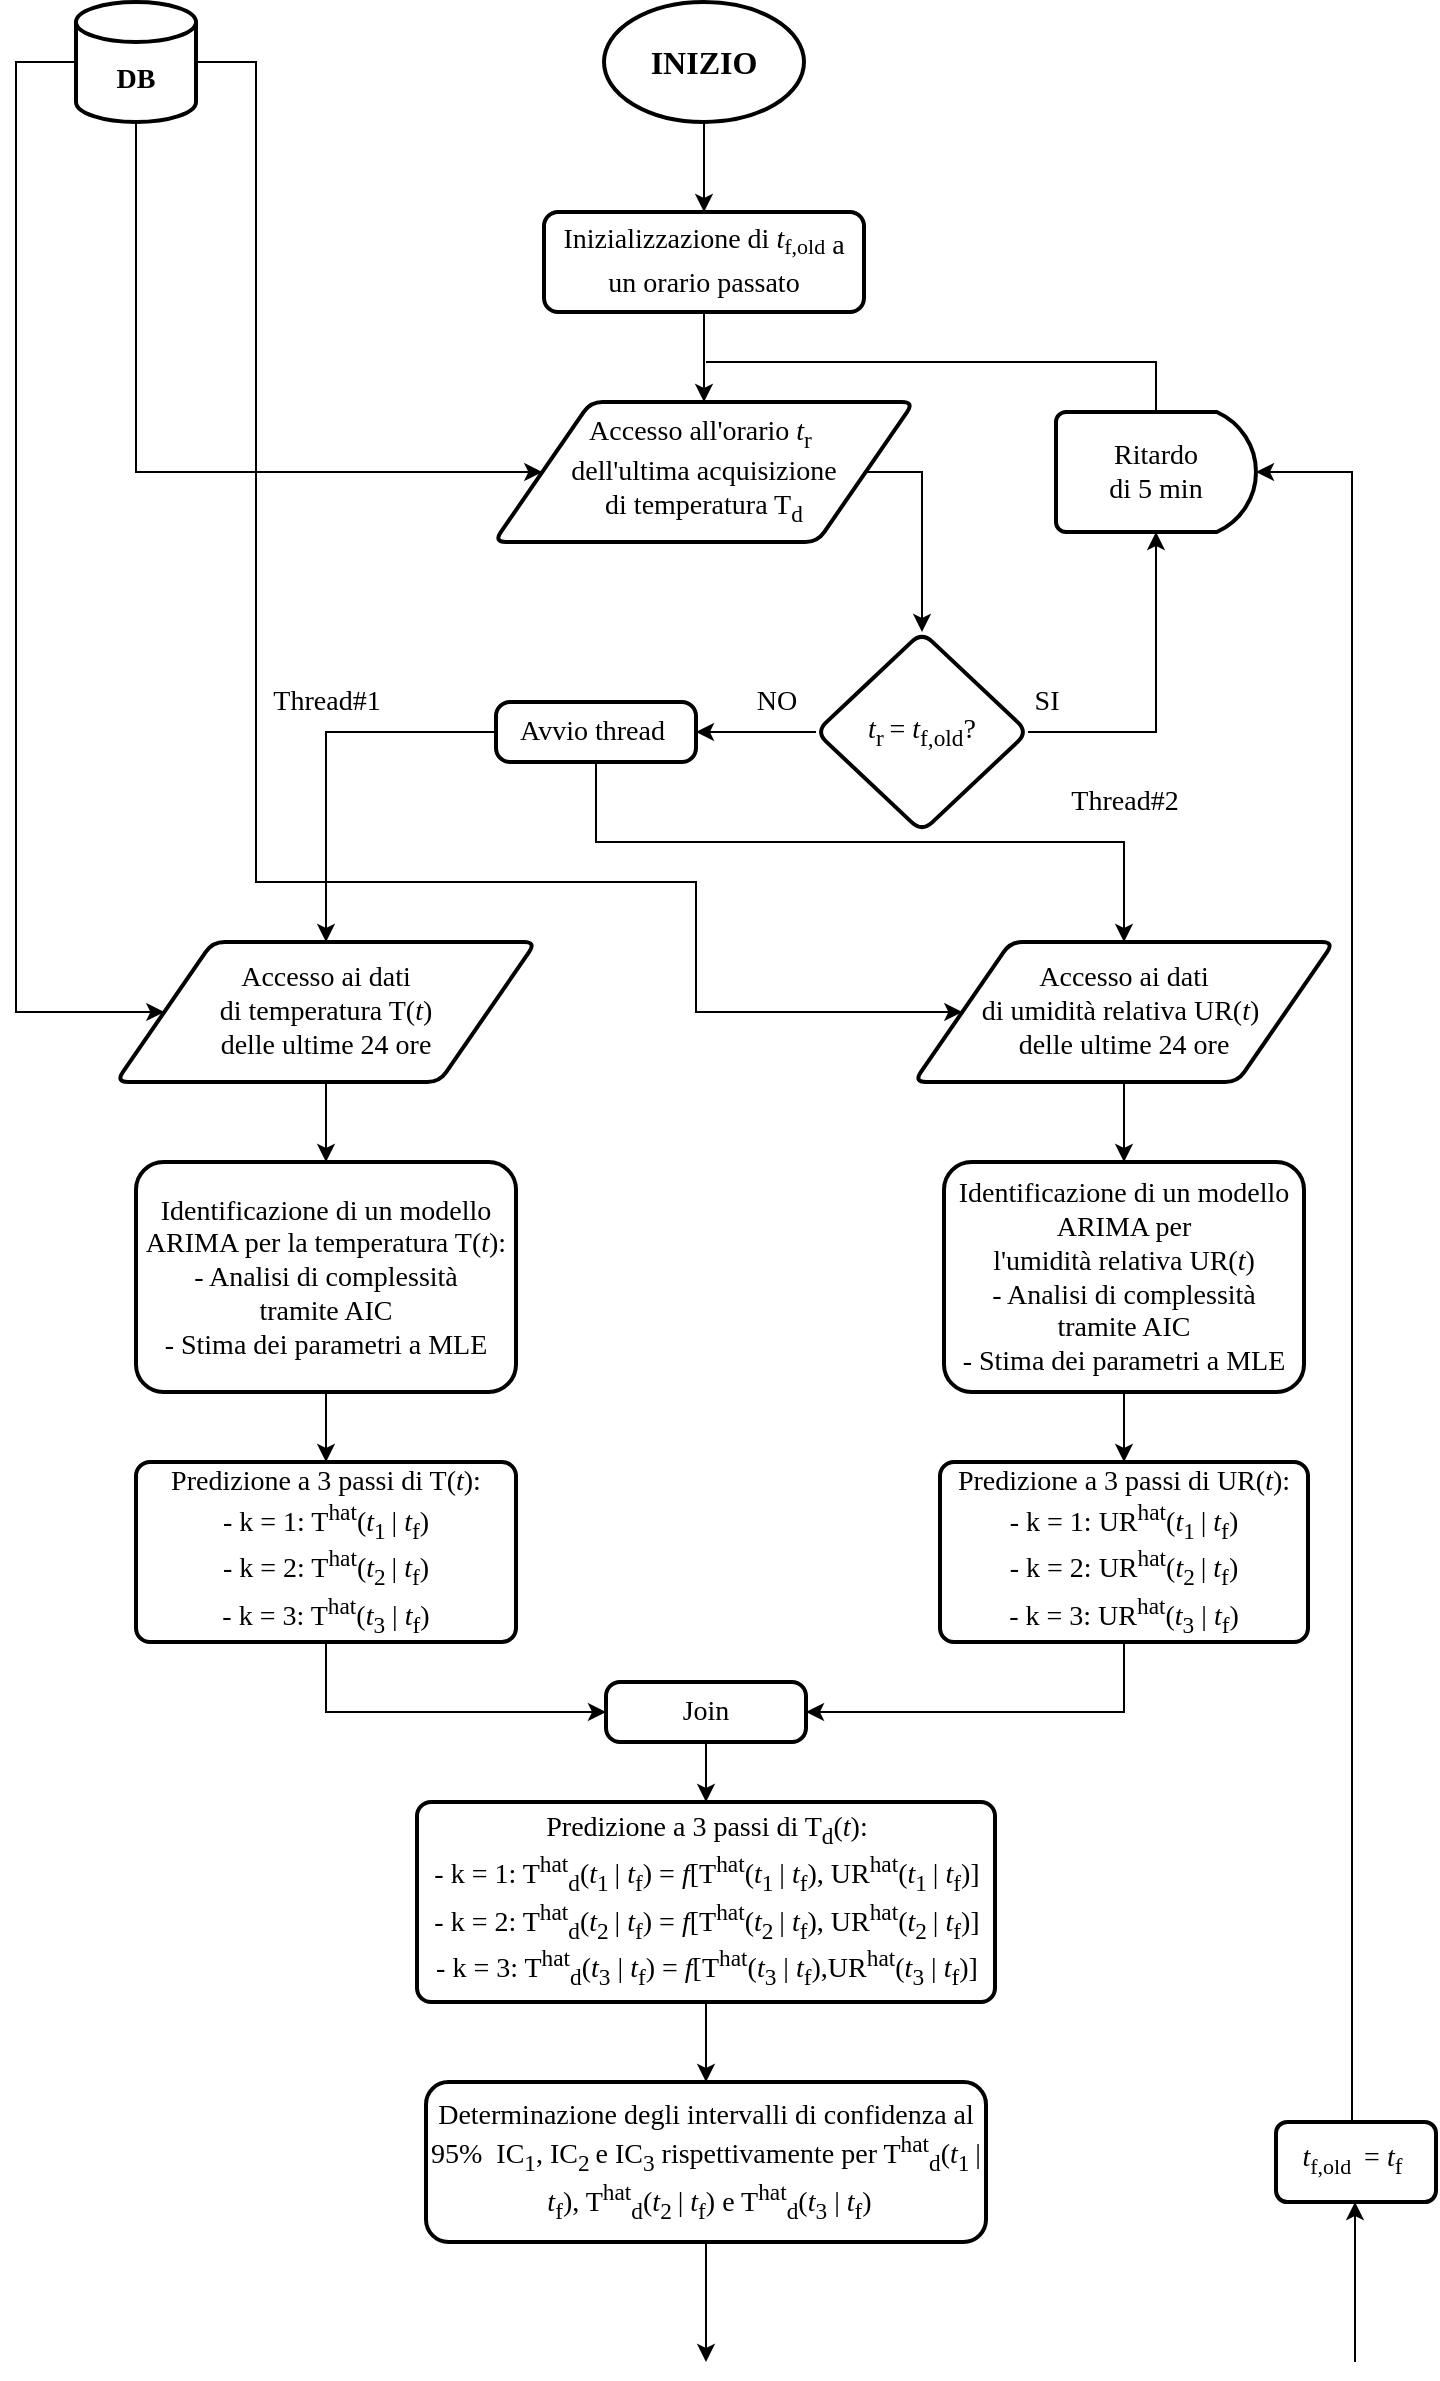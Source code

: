 <mxfile version="16.4.0" type="device"><diagram id="AX25VH4Grw-7aU0eWVtj" name="Pagina-1"><mxGraphModel dx="1038" dy="689" grid="1" gridSize="10" guides="1" tooltips="1" connect="1" arrows="1" fold="1" page="1" pageScale="1" pageWidth="827" pageHeight="1220" math="0" shadow="0"><root><object label="" id="0"><mxCell/></object><mxCell id="1" parent="0"/><mxCell id="yQ3ESEEtRfzQTkBVPHlE-183" value="" style="edgeStyle=orthogonalEdgeStyle;rounded=0;orthogonalLoop=1;jettySize=auto;html=1;fontFamily=Times New Roman;fontSize=12;entryX=0.5;entryY=0;entryDx=0;entryDy=0;" parent="1" source="jG8zx3wvEaKUzWZhJsLP-1" target="yQ3ESEEtRfzQTkBVPHlE-184" edge="1"><mxGeometry relative="1" as="geometry"><mxPoint x="415.04" y="110" as="targetPoint"/></mxGeometry></mxCell><mxCell id="jG8zx3wvEaKUzWZhJsLP-1" value="&lt;font face=&quot;Times New Roman&quot; size=&quot;3&quot;&gt;&lt;b&gt;INIZIO&lt;/b&gt;&lt;/font&gt;" style="strokeWidth=2;html=1;shape=mxgraph.flowchart.start_1;whiteSpace=wrap;" parent="1" vertex="1"><mxGeometry x="364" y="20" width="100" height="60" as="geometry"/></mxCell><mxCell id="yQ3ESEEtRfzQTkBVPHlE-11" style="edgeStyle=orthogonalEdgeStyle;rounded=0;orthogonalLoop=1;jettySize=auto;html=1;entryX=0;entryY=0.5;entryDx=0;entryDy=0;fontFamily=Times New Roman;fontSize=14;" parent="1" source="jG8zx3wvEaKUzWZhJsLP-2" target="yQ3ESEEtRfzQTkBVPHlE-9" edge="1"><mxGeometry relative="1" as="geometry"><Array as="points"><mxPoint x="130" y="255"/></Array></mxGeometry></mxCell><mxCell id="yQ3ESEEtRfzQTkBVPHlE-26" style="edgeStyle=orthogonalEdgeStyle;rounded=0;orthogonalLoop=1;jettySize=auto;html=1;entryX=0;entryY=0.5;entryDx=0;entryDy=0;fontFamily=Times New Roman;fontSize=14;" parent="1" source="jG8zx3wvEaKUzWZhJsLP-2" target="yQ3ESEEtRfzQTkBVPHlE-18" edge="1"><mxGeometry relative="1" as="geometry"><Array as="points"><mxPoint x="70" y="50"/><mxPoint x="70" y="525"/></Array></mxGeometry></mxCell><mxCell id="yQ3ESEEtRfzQTkBVPHlE-27" style="edgeStyle=orthogonalEdgeStyle;rounded=0;orthogonalLoop=1;jettySize=auto;html=1;exitX=1;exitY=0.5;exitDx=0;exitDy=0;exitPerimeter=0;entryX=0;entryY=0.5;entryDx=0;entryDy=0;fontFamily=Times New Roman;fontSize=14;" parent="1" source="jG8zx3wvEaKUzWZhJsLP-2" target="yQ3ESEEtRfzQTkBVPHlE-19" edge="1"><mxGeometry relative="1" as="geometry"><Array as="points"><mxPoint x="190" y="50"/><mxPoint x="190" y="460"/><mxPoint x="410" y="460"/><mxPoint x="410" y="525"/></Array></mxGeometry></mxCell><mxCell id="jG8zx3wvEaKUzWZhJsLP-2" value="&lt;br&gt;&lt;b&gt;DB&lt;/b&gt;" style="strokeWidth=2;html=1;shape=mxgraph.flowchart.database;whiteSpace=wrap;fontFamily=Times New Roman;fontSize=14;" parent="1" vertex="1"><mxGeometry x="100" y="20" width="60" height="60" as="geometry"/></mxCell><mxCell id="yQ3ESEEtRfzQTkBVPHlE-14" style="edgeStyle=orthogonalEdgeStyle;rounded=0;orthogonalLoop=1;jettySize=auto;html=1;entryX=0.5;entryY=1;entryDx=0;entryDy=0;entryPerimeter=0;fontFamily=Times New Roman;fontSize=14;" parent="1" source="yQ3ESEEtRfzQTkBVPHlE-7" target="yQ3ESEEtRfzQTkBVPHlE-13" edge="1"><mxGeometry relative="1" as="geometry"/></mxCell><mxCell id="yQ3ESEEtRfzQTkBVPHlE-77" style="edgeStyle=orthogonalEdgeStyle;rounded=0;orthogonalLoop=1;jettySize=auto;html=1;entryX=1;entryY=0.5;entryDx=0;entryDy=0;fontFamily=Times New Roman;fontSize=14;" parent="1" source="yQ3ESEEtRfzQTkBVPHlE-7" target="yQ3ESEEtRfzQTkBVPHlE-72" edge="1"><mxGeometry relative="1" as="geometry"/></mxCell><mxCell id="yQ3ESEEtRfzQTkBVPHlE-7" value="&lt;font style=&quot;font-size: 14px&quot;&gt;&lt;i style=&quot;font-family: &amp;#34;times new roman&amp;#34;&quot;&gt;t&lt;/i&gt;&lt;sub style=&quot;font-family: &amp;#34;times new roman&amp;#34;&quot;&gt;r &lt;/sub&gt;&lt;span style=&quot;font-family: &amp;#34;times new roman&amp;#34;&quot;&gt;= &lt;i&gt;t&lt;/i&gt;&lt;sub&gt;f&lt;/sub&gt;&lt;sub&gt;,old&lt;/sub&gt;?&lt;/span&gt;&lt;/font&gt;" style="rhombus;whiteSpace=wrap;html=1;rounded=1;arcSize=14;strokeWidth=2;" parent="1" vertex="1"><mxGeometry x="470" y="335" width="106" height="100" as="geometry"/></mxCell><mxCell id="yQ3ESEEtRfzQTkBVPHlE-74" style="edgeStyle=orthogonalEdgeStyle;rounded=0;orthogonalLoop=1;jettySize=auto;html=1;exitX=1;exitY=0.5;exitDx=0;exitDy=0;entryX=0.5;entryY=0;entryDx=0;entryDy=0;fontFamily=Times New Roman;fontSize=14;" parent="1" source="yQ3ESEEtRfzQTkBVPHlE-9" target="yQ3ESEEtRfzQTkBVPHlE-7" edge="1"><mxGeometry relative="1" as="geometry"><Array as="points"><mxPoint x="523" y="255"/></Array></mxGeometry></mxCell><mxCell id="yQ3ESEEtRfzQTkBVPHlE-9" value="&lt;span&gt;Accesso all'orario&amp;nbsp;&lt;/span&gt;&lt;i&gt;t&lt;/i&gt;&lt;sub&gt;r&lt;/sub&gt;&lt;span&gt;&amp;nbsp;&lt;br&gt;dell'ultima acquisizione &lt;br&gt;di temperatura T&lt;/span&gt;&lt;sub&gt;d&lt;/sub&gt;" style="shape=parallelogram;html=1;strokeWidth=2;perimeter=parallelogramPerimeter;whiteSpace=wrap;rounded=1;arcSize=12;size=0.23;fontFamily=Times New Roman;fontSize=14;" parent="1" vertex="1"><mxGeometry x="309" y="220" width="210" height="70" as="geometry"/></mxCell><mxCell id="yQ3ESEEtRfzQTkBVPHlE-13" value="Ritardo &lt;br&gt;di 5 min" style="strokeWidth=2;html=1;shape=mxgraph.flowchart.delay;whiteSpace=wrap;fontFamily=Times New Roman;fontSize=14;" parent="1" vertex="1"><mxGeometry x="590" y="225" width="100" height="60" as="geometry"/></mxCell><mxCell id="yQ3ESEEtRfzQTkBVPHlE-16" value="SI" style="text;html=1;align=center;verticalAlign=middle;resizable=0;points=[];autosize=1;strokeColor=none;fillColor=none;fontSize=14;fontFamily=Times New Roman;" parent="1" vertex="1"><mxGeometry x="570" y="360" width="30" height="20" as="geometry"/></mxCell><mxCell id="yQ3ESEEtRfzQTkBVPHlE-82" style="edgeStyle=orthogonalEdgeStyle;rounded=0;orthogonalLoop=1;jettySize=auto;html=1;fontFamily=Times New Roman;fontSize=14;entryX=0.5;entryY=0;entryDx=0;entryDy=0;" parent="1" source="yQ3ESEEtRfzQTkBVPHlE-18" target="yQ3ESEEtRfzQTkBVPHlE-29" edge="1"><mxGeometry relative="1" as="geometry"><mxPoint x="225" y="600" as="targetPoint"/></mxGeometry></mxCell><mxCell id="yQ3ESEEtRfzQTkBVPHlE-18" value="Accesso ai dati &lt;br&gt;di temperatura T(&lt;i&gt;t&lt;/i&gt;)&lt;br&gt;delle ultime 24 ore" style="shape=parallelogram;html=1;strokeWidth=2;perimeter=parallelogramPerimeter;whiteSpace=wrap;rounded=1;arcSize=12;size=0.23;fontFamily=Times New Roman;fontSize=14;" parent="1" vertex="1"><mxGeometry x="120" y="490" width="210" height="70" as="geometry"/></mxCell><mxCell id="yQ3ESEEtRfzQTkBVPHlE-49" style="edgeStyle=orthogonalEdgeStyle;rounded=0;orthogonalLoop=1;jettySize=auto;html=1;entryX=0.5;entryY=0;entryDx=0;entryDy=0;fontFamily=Times New Roman;fontSize=14;" parent="1" source="yQ3ESEEtRfzQTkBVPHlE-19" target="yQ3ESEEtRfzQTkBVPHlE-48" edge="1"><mxGeometry relative="1" as="geometry"/></mxCell><mxCell id="yQ3ESEEtRfzQTkBVPHlE-19" value="Accesso ai dati&lt;br&gt;di umidità relativa UR(&lt;i&gt;t&lt;/i&gt;)&amp;nbsp;&lt;br&gt;delle ultime 24 ore" style="shape=parallelogram;html=1;strokeWidth=2;perimeter=parallelogramPerimeter;whiteSpace=wrap;rounded=1;arcSize=12;size=0.23;fontFamily=Times New Roman;fontSize=14;" parent="1" vertex="1"><mxGeometry x="519" y="490" width="210" height="70" as="geometry"/></mxCell><mxCell id="yQ3ESEEtRfzQTkBVPHlE-24" value="Thread#1" style="text;html=1;align=center;verticalAlign=middle;resizable=0;points=[];autosize=1;strokeColor=none;fillColor=none;fontSize=14;fontFamily=Times New Roman;" parent="1" vertex="1"><mxGeometry x="190" y="360" width="70" height="20" as="geometry"/></mxCell><mxCell id="yQ3ESEEtRfzQTkBVPHlE-25" value="Thread#2" style="text;html=1;align=center;verticalAlign=middle;resizable=0;points=[];autosize=1;strokeColor=none;fillColor=none;fontSize=14;fontFamily=Times New Roman;" parent="1" vertex="1"><mxGeometry x="589" y="410" width="70" height="20" as="geometry"/></mxCell><mxCell id="yQ3ESEEtRfzQTkBVPHlE-28" value="NO" style="text;html=1;align=center;verticalAlign=middle;resizable=0;points=[];autosize=1;strokeColor=none;fillColor=none;fontSize=14;fontFamily=Times New Roman;" parent="1" vertex="1"><mxGeometry x="430" y="360" width="40" height="20" as="geometry"/></mxCell><mxCell id="yQ3ESEEtRfzQTkBVPHlE-83" style="edgeStyle=orthogonalEdgeStyle;rounded=0;orthogonalLoop=1;jettySize=auto;html=1;entryX=0.5;entryY=0;entryDx=0;entryDy=0;fontFamily=Times New Roman;fontSize=14;" parent="1" source="yQ3ESEEtRfzQTkBVPHlE-29" target="yQ3ESEEtRfzQTkBVPHlE-50" edge="1"><mxGeometry relative="1" as="geometry"/></mxCell><mxCell id="yQ3ESEEtRfzQTkBVPHlE-29" value="Identificazione di un modello ARIMA per la temperatura T(&lt;i&gt;t&lt;/i&gt;):&lt;br&gt;- Analisi di complessità &lt;br&gt;tramite AIC&lt;br&gt;- Stima dei parametri a MLE" style="whiteSpace=wrap;html=1;fontSize=14;fontFamily=Times New Roman;strokeWidth=2;rounded=1;arcSize=12;" parent="1" vertex="1"><mxGeometry x="130" y="600" width="190" height="115" as="geometry"/></mxCell><mxCell id="yQ3ESEEtRfzQTkBVPHlE-55" style="edgeStyle=orthogonalEdgeStyle;rounded=0;orthogonalLoop=1;jettySize=auto;html=1;entryX=0.5;entryY=0;entryDx=0;entryDy=0;fontFamily=Times New Roman;fontSize=14;" parent="1" source="yQ3ESEEtRfzQTkBVPHlE-48" target="yQ3ESEEtRfzQTkBVPHlE-53" edge="1"><mxGeometry relative="1" as="geometry"/></mxCell><mxCell id="yQ3ESEEtRfzQTkBVPHlE-48" value="Identificazione di un modello ARIMA per &lt;br&gt;l'umidità relativa UR(&lt;i&gt;t&lt;/i&gt;)&lt;br&gt;- Analisi di complessità &lt;br&gt;tramite AIC&lt;br&gt;- Stima dei parametri a MLE" style="whiteSpace=wrap;html=1;fontSize=14;fontFamily=Times New Roman;strokeWidth=2;rounded=1;arcSize=12;" parent="1" vertex="1"><mxGeometry x="534" y="600" width="180" height="115" as="geometry"/></mxCell><mxCell id="yQ3ESEEtRfzQTkBVPHlE-84" style="edgeStyle=orthogonalEdgeStyle;rounded=0;orthogonalLoop=1;jettySize=auto;html=1;entryX=0;entryY=0.5;entryDx=0;entryDy=0;fontFamily=Times New Roman;fontSize=14;" parent="1" source="yQ3ESEEtRfzQTkBVPHlE-50" target="yQ3ESEEtRfzQTkBVPHlE-59" edge="1"><mxGeometry relative="1" as="geometry"><Array as="points"><mxPoint x="225" y="875"/></Array></mxGeometry></mxCell><mxCell id="yQ3ESEEtRfzQTkBVPHlE-50" value="Predizione a 3 passi di T(&lt;i&gt;t&lt;/i&gt;):&lt;br&gt;- k = 1: T&lt;sup&gt;hat&lt;/sup&gt;(&lt;i&gt;t&lt;/i&gt;&lt;sub&gt;1&amp;nbsp;&lt;/sub&gt;|&amp;nbsp;&lt;i&gt;t&lt;/i&gt;&lt;sub&gt;f&lt;/sub&gt;)&lt;br&gt;- k = 2: T&lt;sup&gt;hat&lt;/sup&gt;(&lt;i&gt;t&lt;/i&gt;&lt;sub&gt;2&amp;nbsp;&lt;/sub&gt;|&amp;nbsp;&lt;i&gt;t&lt;/i&gt;&lt;sub&gt;f&lt;/sub&gt;)&lt;br&gt;- k = 3: T&lt;sup&gt;hat&lt;/sup&gt;(&lt;i&gt;t&lt;/i&gt;&lt;sub&gt;3&lt;/sub&gt;&amp;nbsp;| &lt;i&gt;t&lt;/i&gt;&lt;sub&gt;f&lt;/sub&gt;)" style="rounded=1;whiteSpace=wrap;html=1;absoluteArcSize=1;arcSize=14;strokeWidth=2;fontFamily=Times New Roman;fontSize=14;" parent="1" vertex="1"><mxGeometry x="130" y="750" width="190" height="90" as="geometry"/></mxCell><mxCell id="yQ3ESEEtRfzQTkBVPHlE-91" value="" style="edgeStyle=orthogonalEdgeStyle;rounded=0;orthogonalLoop=1;jettySize=auto;html=1;fontFamily=Times New Roman;fontSize=14;" parent="1" source="yQ3ESEEtRfzQTkBVPHlE-52" target="yQ3ESEEtRfzQTkBVPHlE-90" edge="1"><mxGeometry relative="1" as="geometry"/></mxCell><mxCell id="yQ3ESEEtRfzQTkBVPHlE-52" value="Predizione a 3 passi di T&lt;sub&gt;d&lt;/sub&gt;(&lt;i&gt;t&lt;/i&gt;):&lt;br&gt;- k = 1: T&lt;sup&gt;hat&lt;/sup&gt;&lt;sub&gt;d&lt;/sub&gt;(&lt;i&gt;t&lt;/i&gt;&lt;sub&gt;1&amp;nbsp;&lt;/sub&gt;|&amp;nbsp;&lt;i&gt;t&lt;/i&gt;&lt;sub&gt;f&lt;/sub&gt;) = &lt;i&gt;f&lt;/i&gt;[T&lt;sup&gt;hat&lt;/sup&gt;(&lt;i&gt;t&lt;/i&gt;&lt;sub&gt;1&amp;nbsp;&lt;/sub&gt;|&amp;nbsp;&lt;i&gt;t&lt;/i&gt;&lt;sub&gt;f&lt;/sub&gt;), UR&lt;sup&gt;hat&lt;/sup&gt;(&lt;i&gt;t&lt;/i&gt;&lt;sub&gt;1&amp;nbsp;&lt;/sub&gt;|&amp;nbsp;&lt;i&gt;t&lt;/i&gt;&lt;sub&gt;f&lt;/sub&gt;)]&lt;br&gt;- k = 2: T&lt;sup&gt;hat&lt;/sup&gt;&lt;sub&gt;d&lt;/sub&gt;(&lt;i&gt;t&lt;/i&gt;&lt;sub&gt;2&amp;nbsp;&lt;/sub&gt;|&amp;nbsp;&lt;i&gt;t&lt;/i&gt;&lt;sub&gt;f&lt;/sub&gt;) = &lt;i&gt;f&lt;/i&gt;[T&lt;sup&gt;hat&lt;/sup&gt;(&lt;i&gt;t&lt;/i&gt;&lt;sub&gt;2&amp;nbsp;&lt;/sub&gt;|&amp;nbsp;&lt;i&gt;t&lt;/i&gt;&lt;sub&gt;f&lt;/sub&gt;), UR&lt;sup&gt;hat&lt;/sup&gt;(&lt;i&gt;t&lt;/i&gt;&lt;sub&gt;2&amp;nbsp;&lt;/sub&gt;|&amp;nbsp;&lt;i&gt;t&lt;/i&gt;&lt;sub&gt;f&lt;/sub&gt;)]&lt;br&gt;- k = 3: T&lt;sup&gt;hat&lt;/sup&gt;&lt;sub&gt;d&lt;/sub&gt;(&lt;i&gt;t&lt;/i&gt;&lt;sub&gt;3&lt;/sub&gt;&amp;nbsp;| &lt;i&gt;t&lt;/i&gt;&lt;sub&gt;f&lt;/sub&gt;) = &lt;i&gt;f&lt;/i&gt;[T&lt;sup&gt;hat&lt;/sup&gt;(&lt;i&gt;t&lt;/i&gt;&lt;sub&gt;3&lt;/sub&gt;&amp;nbsp;|&amp;nbsp;&lt;i&gt;t&lt;/i&gt;&lt;sub&gt;f&lt;/sub&gt;),UR&lt;sup&gt;hat&lt;/sup&gt;(&lt;i&gt;t&lt;/i&gt;&lt;sub&gt;3&lt;/sub&gt;&amp;nbsp;|&amp;nbsp;&lt;i&gt;t&lt;/i&gt;&lt;sub&gt;f&lt;/sub&gt;)]" style="rounded=1;whiteSpace=wrap;html=1;absoluteArcSize=1;arcSize=14;strokeWidth=2;fontFamily=Times New Roman;fontSize=14;" parent="1" vertex="1"><mxGeometry x="270.5" y="920" width="289" height="100" as="geometry"/></mxCell><mxCell id="yQ3ESEEtRfzQTkBVPHlE-61" style="edgeStyle=orthogonalEdgeStyle;rounded=0;orthogonalLoop=1;jettySize=auto;html=1;entryX=1;entryY=0.5;entryDx=0;entryDy=0;fontFamily=Times New Roman;fontSize=14;" parent="1" source="yQ3ESEEtRfzQTkBVPHlE-53" target="yQ3ESEEtRfzQTkBVPHlE-59" edge="1"><mxGeometry relative="1" as="geometry"><Array as="points"><mxPoint x="624" y="875"/></Array></mxGeometry></mxCell><mxCell id="yQ3ESEEtRfzQTkBVPHlE-53" value="Predizione a 3 passi di UR(&lt;i&gt;t&lt;/i&gt;):&lt;br&gt;- k = 1: UR&lt;sup&gt;hat&lt;/sup&gt;(&lt;i&gt;t&lt;/i&gt;&lt;sub&gt;1&amp;nbsp;&lt;/sub&gt;|&amp;nbsp;&lt;i&gt;t&lt;/i&gt;&lt;sub&gt;f&lt;/sub&gt;)&lt;br&gt;- k = 2: UR&lt;sup&gt;hat&lt;/sup&gt;(&lt;i&gt;t&lt;/i&gt;&lt;sub&gt;2&amp;nbsp;&lt;/sub&gt;|&amp;nbsp;&lt;i&gt;t&lt;/i&gt;&lt;sub&gt;f&lt;/sub&gt;)&lt;br&gt;- k = 3: UR&lt;sup&gt;hat&lt;/sup&gt;(&lt;i&gt;t&lt;/i&gt;&lt;sub&gt;3&lt;/sub&gt;&amp;nbsp;| &lt;i&gt;t&lt;/i&gt;&lt;sub&gt;f&lt;/sub&gt;)" style="rounded=1;whiteSpace=wrap;html=1;absoluteArcSize=1;arcSize=14;strokeWidth=2;fontFamily=Times New Roman;fontSize=14;" parent="1" vertex="1"><mxGeometry x="532" y="750" width="184" height="90" as="geometry"/></mxCell><mxCell id="yQ3ESEEtRfzQTkBVPHlE-85" style="edgeStyle=orthogonalEdgeStyle;rounded=0;orthogonalLoop=1;jettySize=auto;html=1;entryX=0.5;entryY=0;entryDx=0;entryDy=0;fontFamily=Times New Roman;fontSize=14;" parent="1" source="yQ3ESEEtRfzQTkBVPHlE-59" target="yQ3ESEEtRfzQTkBVPHlE-52" edge="1"><mxGeometry relative="1" as="geometry"/></mxCell><mxCell id="yQ3ESEEtRfzQTkBVPHlE-59" value="Join" style="rounded=1;whiteSpace=wrap;html=1;absoluteArcSize=1;arcSize=14;strokeWidth=2;fontFamily=Times New Roman;fontSize=14;" parent="1" vertex="1"><mxGeometry x="365" y="860" width="100" height="30" as="geometry"/></mxCell><mxCell id="yQ3ESEEtRfzQTkBVPHlE-75" style="edgeStyle=orthogonalEdgeStyle;rounded=0;orthogonalLoop=1;jettySize=auto;html=1;fontFamily=Times New Roman;fontSize=14;" parent="1" source="yQ3ESEEtRfzQTkBVPHlE-72" target="yQ3ESEEtRfzQTkBVPHlE-18" edge="1"><mxGeometry relative="1" as="geometry"><Array as="points"><mxPoint x="225" y="385"/></Array></mxGeometry></mxCell><mxCell id="yQ3ESEEtRfzQTkBVPHlE-76" style="edgeStyle=orthogonalEdgeStyle;rounded=0;orthogonalLoop=1;jettySize=auto;html=1;entryX=0.5;entryY=0;entryDx=0;entryDy=0;fontFamily=Times New Roman;fontSize=14;" parent="1" source="yQ3ESEEtRfzQTkBVPHlE-72" target="yQ3ESEEtRfzQTkBVPHlE-19" edge="1"><mxGeometry relative="1" as="geometry"><Array as="points"><mxPoint x="360" y="440"/><mxPoint x="624" y="440"/></Array></mxGeometry></mxCell><mxCell id="yQ3ESEEtRfzQTkBVPHlE-72" value="Avvio thread&amp;nbsp;" style="rounded=1;whiteSpace=wrap;html=1;absoluteArcSize=1;arcSize=14;strokeWidth=2;fontFamily=Times New Roman;fontSize=14;align=center;" parent="1" vertex="1"><mxGeometry x="310" y="370" width="100" height="30" as="geometry"/></mxCell><mxCell id="4NXfn9rvJSbB3jblOJZ_-1" style="edgeStyle=orthogonalEdgeStyle;rounded=0;orthogonalLoop=1;jettySize=auto;html=1;" parent="1" source="yQ3ESEEtRfzQTkBVPHlE-90" edge="1"><mxGeometry relative="1" as="geometry"><mxPoint x="415" y="1200" as="targetPoint"/></mxGeometry></mxCell><mxCell id="yQ3ESEEtRfzQTkBVPHlE-90" value="Determinazione degli intervalli di confidenza al 95%&amp;nbsp; IC&lt;sub&gt;1&lt;/sub&gt;, IC&lt;sub&gt;2 &lt;/sub&gt;e IC&lt;sub&gt;3&lt;/sub&gt;&amp;nbsp;rispettivamente per T&lt;sup&gt;hat&lt;/sup&gt;&lt;sub&gt;d&lt;/sub&gt;(&lt;i&gt;t&lt;/i&gt;&lt;sub&gt;1&amp;nbsp;&lt;/sub&gt;|&amp;nbsp;&lt;i&gt;t&lt;/i&gt;&lt;sub&gt;f&lt;/sub&gt;), T&lt;sup&gt;hat&lt;/sup&gt;&lt;sub&gt;d&lt;/sub&gt;(&lt;i&gt;t&lt;/i&gt;&lt;sub&gt;2&amp;nbsp;&lt;/sub&gt;|&amp;nbsp;&lt;i&gt;t&lt;/i&gt;&lt;sub&gt;f&lt;/sub&gt;) e T&lt;sup&gt;hat&lt;/sup&gt;&lt;sub&gt;d&lt;/sub&gt;(&lt;i&gt;t&lt;/i&gt;&lt;sub&gt;3&lt;/sub&gt;&amp;nbsp;|&amp;nbsp;&lt;i&gt;t&lt;/i&gt;&lt;sub&gt;f&lt;/sub&gt;)" style="rounded=1;whiteSpace=wrap;html=1;fontSize=14;fontFamily=Times New Roman;arcSize=14;strokeWidth=2;" parent="1" vertex="1"><mxGeometry x="275" y="1060" width="280" height="80" as="geometry"/></mxCell><mxCell id="yQ3ESEEtRfzQTkBVPHlE-167" style="edgeStyle=orthogonalEdgeStyle;rounded=0;orthogonalLoop=1;jettySize=auto;html=1;entryX=1;entryY=0.5;entryDx=0;entryDy=0;entryPerimeter=0;fontFamily=Times New Roman;fontSize=12;" parent="1" source="yQ3ESEEtRfzQTkBVPHlE-165" target="yQ3ESEEtRfzQTkBVPHlE-13" edge="1"><mxGeometry relative="1" as="geometry"><Array as="points"><mxPoint x="738" y="255"/></Array></mxGeometry></mxCell><mxCell id="yQ3ESEEtRfzQTkBVPHlE-165" value="&lt;font&gt;&lt;i style=&quot;font-size: 14px&quot;&gt;t&lt;/i&gt;&lt;font style=&quot;vertical-align: sub ; font-size: 11px&quot;&gt;f,old&lt;/font&gt;&lt;font style=&quot;font-size: 14px ; vertical-align: sub&quot;&gt;&amp;nbsp;&lt;/font&gt;&lt;font style=&quot;font-size: 14px&quot;&gt;&lt;sub style=&quot;vertical-align: sub&quot;&gt;&amp;nbsp;&lt;/sub&gt;= &lt;i&gt;t&lt;/i&gt;&lt;font&gt;&lt;sub&gt;f&lt;/sub&gt;&lt;/font&gt;&amp;nbsp;&lt;/font&gt;&lt;/font&gt;" style="whiteSpace=wrap;html=1;fontSize=14;fontFamily=Times New Roman;rounded=1;arcSize=14;strokeWidth=2;" parent="1" vertex="1"><mxGeometry x="700" y="1080" width="80" height="40" as="geometry"/></mxCell><mxCell id="yQ3ESEEtRfzQTkBVPHlE-180" value="" style="endArrow=none;html=1;rounded=0;fontFamily=Times New Roman;fontSize=12;entryX=0.5;entryY=0;entryDx=0;entryDy=0;entryPerimeter=0;" parent="1" target="yQ3ESEEtRfzQTkBVPHlE-13" edge="1"><mxGeometry width="50" height="50" relative="1" as="geometry"><mxPoint x="415" y="200" as="sourcePoint"/><mxPoint x="465" y="150" as="targetPoint"/><Array as="points"><mxPoint x="640" y="200"/></Array></mxGeometry></mxCell><mxCell id="yQ3ESEEtRfzQTkBVPHlE-185" style="edgeStyle=orthogonalEdgeStyle;rounded=0;orthogonalLoop=1;jettySize=auto;html=1;entryX=0.5;entryY=0;entryDx=0;entryDy=0;fontFamily=Times New Roman;fontSize=11;" parent="1" source="yQ3ESEEtRfzQTkBVPHlE-184" target="yQ3ESEEtRfzQTkBVPHlE-9" edge="1"><mxGeometry relative="1" as="geometry"/></mxCell><mxCell id="yQ3ESEEtRfzQTkBVPHlE-184" value="&lt;font&gt;&lt;span style=&quot;font-size: 14px&quot;&gt;Inizializzazione di&amp;nbsp;&lt;/span&gt;&lt;i style=&quot;font-size: 14px&quot;&gt;t&lt;/i&gt;&lt;font style=&quot;vertical-align: sub&quot;&gt;&lt;font style=&quot;font-size: 11px&quot;&gt;f,old&lt;/font&gt;&lt;span style=&quot;font-size: 14px&quot;&gt; a un orario passato&lt;/span&gt;&lt;/font&gt;&lt;/font&gt;" style="rounded=1;whiteSpace=wrap;html=1;absoluteArcSize=1;arcSize=14;strokeWidth=2;fontFamily=Times New Roman;fontSize=12;fillColor=none;" parent="1" vertex="1"><mxGeometry x="334" y="125" width="160" height="50" as="geometry"/></mxCell><mxCell id="4NXfn9rvJSbB3jblOJZ_-2" value="" style="endArrow=classic;html=1;rounded=0;" parent="1" edge="1"><mxGeometry width="50" height="50" relative="1" as="geometry"><mxPoint x="739.5" y="1200" as="sourcePoint"/><mxPoint x="739.5" y="1120" as="targetPoint"/></mxGeometry></mxCell></root></mxGraphModel></diagram></mxfile>